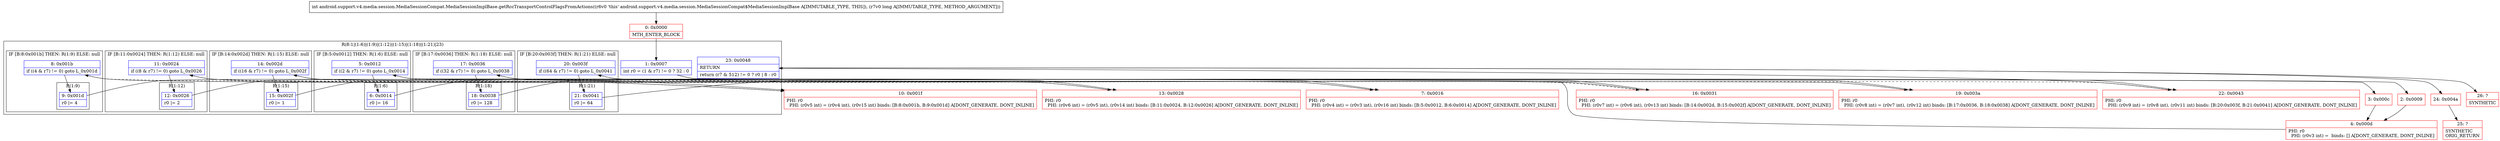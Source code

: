 digraph "CFG forandroid.support.v4.media.session.MediaSessionCompat.MediaSessionImplBase.getRccTransportControlFlagsFromActions(J)I" {
subgraph cluster_Region_419910988 {
label = "R(8:1|(1:6)|(1:9)|(1:12)|(1:15)|(1:18)|(1:21)|23)";
node [shape=record,color=blue];
Node_1 [shape=record,label="{1\:\ 0x0007|int r0 = (1 & r7) != 0 ? 32 : 0\l}"];
subgraph cluster_IfRegion_1451323512 {
label = "IF [B:5:0x0012] THEN: R(1:6) ELSE: null";
node [shape=record,color=blue];
Node_5 [shape=record,label="{5\:\ 0x0012|if ((2 & r7) != 0) goto L_0x0014\l}"];
subgraph cluster_Region_371118379 {
label = "R(1:6)";
node [shape=record,color=blue];
Node_6 [shape=record,label="{6\:\ 0x0014|r0 \|= 16\l}"];
}
}
subgraph cluster_IfRegion_1055692264 {
label = "IF [B:8:0x001b] THEN: R(1:9) ELSE: null";
node [shape=record,color=blue];
Node_8 [shape=record,label="{8\:\ 0x001b|if ((4 & r7) != 0) goto L_0x001d\l}"];
subgraph cluster_Region_1133407725 {
label = "R(1:9)";
node [shape=record,color=blue];
Node_9 [shape=record,label="{9\:\ 0x001d|r0 \|= 4\l}"];
}
}
subgraph cluster_IfRegion_1672285405 {
label = "IF [B:11:0x0024] THEN: R(1:12) ELSE: null";
node [shape=record,color=blue];
Node_11 [shape=record,label="{11\:\ 0x0024|if ((8 & r7) != 0) goto L_0x0026\l}"];
subgraph cluster_Region_468662118 {
label = "R(1:12)";
node [shape=record,color=blue];
Node_12 [shape=record,label="{12\:\ 0x0026|r0 \|= 2\l}"];
}
}
subgraph cluster_IfRegion_237843504 {
label = "IF [B:14:0x002d] THEN: R(1:15) ELSE: null";
node [shape=record,color=blue];
Node_14 [shape=record,label="{14\:\ 0x002d|if ((16 & r7) != 0) goto L_0x002f\l}"];
subgraph cluster_Region_954312707 {
label = "R(1:15)";
node [shape=record,color=blue];
Node_15 [shape=record,label="{15\:\ 0x002f|r0 \|= 1\l}"];
}
}
subgraph cluster_IfRegion_1408403261 {
label = "IF [B:17:0x0036] THEN: R(1:18) ELSE: null";
node [shape=record,color=blue];
Node_17 [shape=record,label="{17\:\ 0x0036|if ((32 & r7) != 0) goto L_0x0038\l}"];
subgraph cluster_Region_726647110 {
label = "R(1:18)";
node [shape=record,color=blue];
Node_18 [shape=record,label="{18\:\ 0x0038|r0 \|= 128\l}"];
}
}
subgraph cluster_IfRegion_158010238 {
label = "IF [B:20:0x003f] THEN: R(1:21) ELSE: null";
node [shape=record,color=blue];
Node_20 [shape=record,label="{20\:\ 0x003f|if ((64 & r7) != 0) goto L_0x0041\l}"];
subgraph cluster_Region_381272070 {
label = "R(1:21)";
node [shape=record,color=blue];
Node_21 [shape=record,label="{21\:\ 0x0041|r0 \|= 64\l}"];
}
}
Node_23 [shape=record,label="{23\:\ 0x0048|RETURN\l|return (r7 & 512) != 0 ? r0 \| 8 : r0\l}"];
}
Node_0 [shape=record,color=red,label="{0\:\ 0x0000|MTH_ENTER_BLOCK\l}"];
Node_2 [shape=record,color=red,label="{2\:\ 0x0009}"];
Node_3 [shape=record,color=red,label="{3\:\ 0x000c}"];
Node_4 [shape=record,color=red,label="{4\:\ 0x000d|PHI: r0 \l  PHI: (r0v3 int) =  binds: [] A[DONT_GENERATE, DONT_INLINE]\l}"];
Node_7 [shape=record,color=red,label="{7\:\ 0x0016|PHI: r0 \l  PHI: (r0v4 int) = (r0v3 int), (r0v16 int) binds: [B:5:0x0012, B:6:0x0014] A[DONT_GENERATE, DONT_INLINE]\l}"];
Node_10 [shape=record,color=red,label="{10\:\ 0x001f|PHI: r0 \l  PHI: (r0v5 int) = (r0v4 int), (r0v15 int) binds: [B:8:0x001b, B:9:0x001d] A[DONT_GENERATE, DONT_INLINE]\l}"];
Node_13 [shape=record,color=red,label="{13\:\ 0x0028|PHI: r0 \l  PHI: (r0v6 int) = (r0v5 int), (r0v14 int) binds: [B:11:0x0024, B:12:0x0026] A[DONT_GENERATE, DONT_INLINE]\l}"];
Node_16 [shape=record,color=red,label="{16\:\ 0x0031|PHI: r0 \l  PHI: (r0v7 int) = (r0v6 int), (r0v13 int) binds: [B:14:0x002d, B:15:0x002f] A[DONT_GENERATE, DONT_INLINE]\l}"];
Node_19 [shape=record,color=red,label="{19\:\ 0x003a|PHI: r0 \l  PHI: (r0v8 int) = (r0v7 int), (r0v12 int) binds: [B:17:0x0036, B:18:0x0038] A[DONT_GENERATE, DONT_INLINE]\l}"];
Node_22 [shape=record,color=red,label="{22\:\ 0x0043|PHI: r0 \l  PHI: (r0v9 int) = (r0v8 int), (r0v11 int) binds: [B:20:0x003f, B:21:0x0041] A[DONT_GENERATE, DONT_INLINE]\l}"];
Node_24 [shape=record,color=red,label="{24\:\ 0x004a}"];
Node_25 [shape=record,color=red,label="{25\:\ ?|SYNTHETIC\lORIG_RETURN\l}"];
Node_26 [shape=record,color=red,label="{26\:\ ?|SYNTHETIC\l}"];
MethodNode[shape=record,label="{int android.support.v4.media.session.MediaSessionCompat.MediaSessionImplBase.getRccTransportControlFlagsFromActions((r6v0 'this' android.support.v4.media.session.MediaSessionCompat$MediaSessionImplBase A[IMMUTABLE_TYPE, THIS]), (r7v0 long A[IMMUTABLE_TYPE, METHOD_ARGUMENT])) }"];
MethodNode -> Node_0;
Node_1 -> Node_2;
Node_1 -> Node_3;
Node_5 -> Node_6;
Node_5 -> Node_7[style=dashed];
Node_6 -> Node_7;
Node_8 -> Node_9;
Node_8 -> Node_10[style=dashed];
Node_9 -> Node_10;
Node_11 -> Node_12;
Node_11 -> Node_13[style=dashed];
Node_12 -> Node_13;
Node_14 -> Node_15;
Node_14 -> Node_16[style=dashed];
Node_15 -> Node_16;
Node_17 -> Node_18;
Node_17 -> Node_19[style=dashed];
Node_18 -> Node_19;
Node_20 -> Node_21;
Node_20 -> Node_22[style=dashed];
Node_21 -> Node_22;
Node_23 -> Node_24;
Node_23 -> Node_26;
Node_0 -> Node_1;
Node_2 -> Node_4;
Node_3 -> Node_4;
Node_4 -> Node_5;
Node_7 -> Node_8;
Node_10 -> Node_11;
Node_13 -> Node_14;
Node_16 -> Node_17;
Node_19 -> Node_20;
Node_22 -> Node_23;
Node_24 -> Node_25;
}

